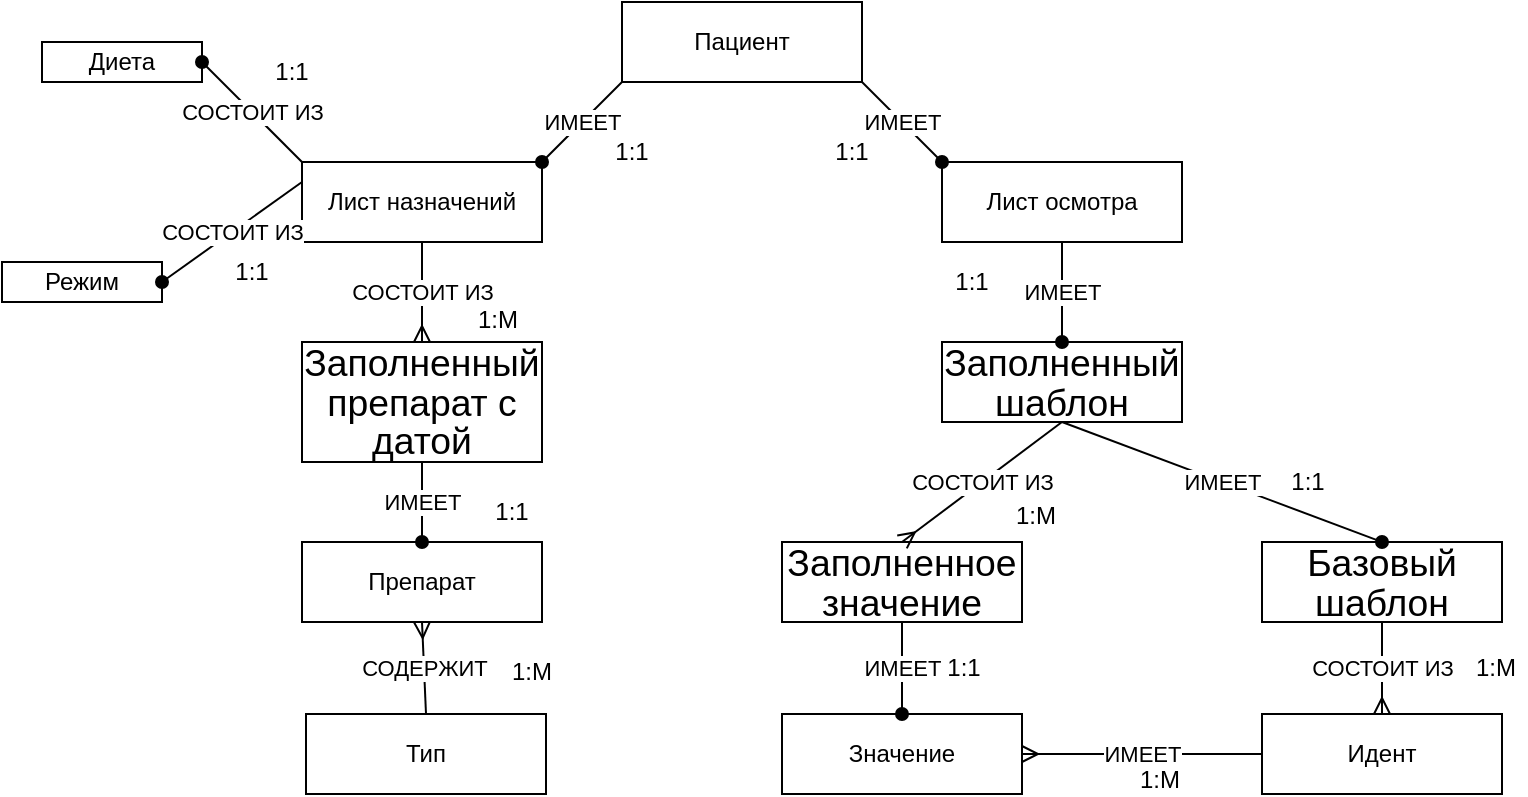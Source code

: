 <mxfile version="20.6.0" type="github">
  <diagram id="yDbGZ-jpoOIZYtK_G1Hy" name="Page-1">
    <mxGraphModel dx="938" dy="555" grid="0" gridSize="10" guides="1" tooltips="1" connect="1" arrows="1" fold="1" page="1" pageScale="1" pageWidth="827" pageHeight="1169" math="0" shadow="0">
      <root>
        <mxCell id="0" />
        <mxCell id="1" parent="0" />
        <mxCell id="HWeYRR4KEOsxDTRH1MZ7-1" value="Пациент" style="rounded=0;whiteSpace=wrap;html=1;" vertex="1" parent="1">
          <mxGeometry x="343" y="220" width="120" height="40" as="geometry" />
        </mxCell>
        <mxCell id="HWeYRR4KEOsxDTRH1MZ7-2" value="Лист назначений" style="rounded=0;whiteSpace=wrap;html=1;" vertex="1" parent="1">
          <mxGeometry x="183" y="300" width="120" height="40" as="geometry" />
        </mxCell>
        <mxCell id="HWeYRR4KEOsxDTRH1MZ7-3" value="Лист осмотра" style="rounded=0;whiteSpace=wrap;html=1;" vertex="1" parent="1">
          <mxGeometry x="503" y="300" width="120" height="40" as="geometry" />
        </mxCell>
        <mxCell id="HWeYRR4KEOsxDTRH1MZ7-4" value="" style="endArrow=oval;html=1;rounded=0;exitX=1;exitY=1;exitDx=0;exitDy=0;entryX=0;entryY=0;entryDx=0;entryDy=0;endFill=1;" edge="1" parent="1" source="HWeYRR4KEOsxDTRH1MZ7-1" target="HWeYRR4KEOsxDTRH1MZ7-3">
          <mxGeometry relative="1" as="geometry">
            <mxPoint x="373" y="390" as="sourcePoint" />
            <mxPoint x="473" y="390" as="targetPoint" />
          </mxGeometry>
        </mxCell>
        <mxCell id="HWeYRR4KEOsxDTRH1MZ7-5" value="ИМЕЕТ" style="edgeLabel;resizable=0;html=1;align=center;verticalAlign=middle;" connectable="0" vertex="1" parent="HWeYRR4KEOsxDTRH1MZ7-4">
          <mxGeometry relative="1" as="geometry" />
        </mxCell>
        <mxCell id="HWeYRR4KEOsxDTRH1MZ7-6" value="" style="endArrow=oval;html=1;rounded=0;exitX=0;exitY=1;exitDx=0;exitDy=0;entryX=1;entryY=0;entryDx=0;entryDy=0;endFill=1;" edge="1" parent="1" source="HWeYRR4KEOsxDTRH1MZ7-1" target="HWeYRR4KEOsxDTRH1MZ7-2">
          <mxGeometry relative="1" as="geometry">
            <mxPoint x="373" y="390" as="sourcePoint" />
            <mxPoint x="473" y="390" as="targetPoint" />
          </mxGeometry>
        </mxCell>
        <mxCell id="HWeYRR4KEOsxDTRH1MZ7-7" value="ИМЕЕТ" style="edgeLabel;resizable=0;html=1;align=center;verticalAlign=middle;" connectable="0" vertex="1" parent="HWeYRR4KEOsxDTRH1MZ7-6">
          <mxGeometry relative="1" as="geometry" />
        </mxCell>
        <mxCell id="HWeYRR4KEOsxDTRH1MZ7-8" value="1:1&lt;br&gt;" style="text;html=1;strokeColor=none;fillColor=none;align=center;verticalAlign=middle;whiteSpace=wrap;rounded=0;" vertex="1" parent="1">
          <mxGeometry x="333" y="290" width="30" height="10" as="geometry" />
        </mxCell>
        <mxCell id="HWeYRR4KEOsxDTRH1MZ7-9" value="1:1&lt;br&gt;" style="text;html=1;strokeColor=none;fillColor=none;align=center;verticalAlign=middle;whiteSpace=wrap;rounded=0;" vertex="1" parent="1">
          <mxGeometry x="443" y="290" width="30" height="10" as="geometry" />
        </mxCell>
        <mxCell id="HWeYRR4KEOsxDTRH1MZ7-10" value="Режим&lt;span style=&quot;color: rgba(0, 0, 0, 0); font-family: monospace; font-size: 0px; text-align: start;&quot;&gt;%3CmxGraphModel%3E%3Croot%3E%3CmxCell%20id%3D%220%22%2F%3E%3CmxCell%20id%3D%221%22%20parent%3D%220%22%2F%3E%3CmxCell%20id%3D%222%22%20value%3D%221%3A1%26lt%3Bbr%26gt%3B%22%20style%3D%22text%3Bhtml%3D1%3BstrokeColor%3Dnone%3BfillColor%3Dnone%3Balign%3Dcenter%3BverticalAlign%3Dmiddle%3BwhiteSpace%3Dwrap%3Brounded%3D0%3B%22%20vertex%3D%221%22%20parent%3D%221%22%3E%3CmxGeometry%20x%3D%22310%22%20y%3D%22270%22%20width%3D%2230%22%20height%3D%2210%22%20as%3D%22geometry%22%2F%3E%3C%2FmxCell%3E%3C%2Froot%3E%3C%2FmxGraphModel%3E&lt;/span&gt;" style="rounded=0;whiteSpace=wrap;html=1;" vertex="1" parent="1">
          <mxGeometry x="33" y="350" width="80" height="20" as="geometry" />
        </mxCell>
        <mxCell id="HWeYRR4KEOsxDTRH1MZ7-11" value="Диета" style="rounded=0;whiteSpace=wrap;html=1;" vertex="1" parent="1">
          <mxGeometry x="53" y="240" width="80" height="20" as="geometry" />
        </mxCell>
        <mxCell id="HWeYRR4KEOsxDTRH1MZ7-12" value="" style="endArrow=oval;html=1;rounded=0;exitX=0;exitY=0;exitDx=0;exitDy=0;entryX=1;entryY=0.5;entryDx=0;entryDy=0;endFill=1;" edge="1" parent="1" source="HWeYRR4KEOsxDTRH1MZ7-2" target="HWeYRR4KEOsxDTRH1MZ7-11">
          <mxGeometry relative="1" as="geometry">
            <mxPoint x="393" y="400" as="sourcePoint" />
            <mxPoint x="493" y="400" as="targetPoint" />
            <Array as="points">
              <mxPoint x="153" y="270" />
            </Array>
          </mxGeometry>
        </mxCell>
        <mxCell id="HWeYRR4KEOsxDTRH1MZ7-13" value="СОСТОИТ ИЗ" style="edgeLabel;resizable=0;html=1;align=center;verticalAlign=middle;" connectable="0" vertex="1" parent="HWeYRR4KEOsxDTRH1MZ7-12">
          <mxGeometry relative="1" as="geometry" />
        </mxCell>
        <mxCell id="HWeYRR4KEOsxDTRH1MZ7-14" value="" style="endArrow=oval;html=1;rounded=0;entryX=1;entryY=0.5;entryDx=0;entryDy=0;endFill=1;" edge="1" parent="1" target="HWeYRR4KEOsxDTRH1MZ7-10">
          <mxGeometry relative="1" as="geometry">
            <mxPoint x="183" y="310" as="sourcePoint" />
            <mxPoint x="123" y="290" as="targetPoint" />
            <Array as="points" />
          </mxGeometry>
        </mxCell>
        <mxCell id="HWeYRR4KEOsxDTRH1MZ7-15" value="СОСТОИТ ИЗ" style="edgeLabel;resizable=0;html=1;align=center;verticalAlign=middle;" connectable="0" vertex="1" parent="HWeYRR4KEOsxDTRH1MZ7-14">
          <mxGeometry relative="1" as="geometry" />
        </mxCell>
        <mxCell id="HWeYRR4KEOsxDTRH1MZ7-16" value="&lt;span style=&quot;font-size:14.0pt;line-height:107%;&lt;br/&gt;font-family:&amp;quot;Times New Roman&amp;quot;,&amp;quot;serif&amp;quot;;mso-fareast-font-family:Calibri;&lt;br/&gt;mso-fareast-theme-font:minor-latin;mso-ansi-language:RU;mso-fareast-language:&lt;br/&gt;EN-US;mso-bidi-language:AR-SA&quot;&gt;Заполненный препарат с датой&lt;/span&gt;" style="rounded=0;whiteSpace=wrap;html=1;" vertex="1" parent="1">
          <mxGeometry x="183" y="390" width="120" height="60" as="geometry" />
        </mxCell>
        <mxCell id="HWeYRR4KEOsxDTRH1MZ7-17" value="1:1&lt;br&gt;" style="text;html=1;strokeColor=none;fillColor=none;align=center;verticalAlign=middle;whiteSpace=wrap;rounded=0;" vertex="1" parent="1">
          <mxGeometry x="163" y="250" width="30" height="10" as="geometry" />
        </mxCell>
        <mxCell id="HWeYRR4KEOsxDTRH1MZ7-18" value="1:1&lt;br&gt;" style="text;html=1;strokeColor=none;fillColor=none;align=center;verticalAlign=middle;whiteSpace=wrap;rounded=0;" vertex="1" parent="1">
          <mxGeometry x="143" y="350" width="30" height="10" as="geometry" />
        </mxCell>
        <mxCell id="HWeYRR4KEOsxDTRH1MZ7-19" value="" style="endArrow=ERmany;html=1;rounded=0;exitX=0.5;exitY=1;exitDx=0;exitDy=0;entryX=0.5;entryY=0;entryDx=0;entryDy=0;endFill=0;" edge="1" parent="1" source="HWeYRR4KEOsxDTRH1MZ7-2" target="HWeYRR4KEOsxDTRH1MZ7-16">
          <mxGeometry relative="1" as="geometry">
            <mxPoint x="323" y="400" as="sourcePoint" />
            <mxPoint x="423" y="400" as="targetPoint" />
          </mxGeometry>
        </mxCell>
        <mxCell id="HWeYRR4KEOsxDTRH1MZ7-20" value="СОСТОИТ ИЗ" style="edgeLabel;resizable=0;html=1;align=center;verticalAlign=middle;" connectable="0" vertex="1" parent="HWeYRR4KEOsxDTRH1MZ7-19">
          <mxGeometry relative="1" as="geometry" />
        </mxCell>
        <mxCell id="HWeYRR4KEOsxDTRH1MZ7-21" value="1:М&lt;br&gt;" style="text;html=1;strokeColor=none;fillColor=none;align=center;verticalAlign=middle;whiteSpace=wrap;rounded=0;" vertex="1" parent="1">
          <mxGeometry x="266" y="374" width="30" height="10" as="geometry" />
        </mxCell>
        <mxCell id="HWeYRR4KEOsxDTRH1MZ7-22" value="&lt;span&gt;Препарат&lt;/span&gt;" style="rounded=0;whiteSpace=wrap;html=1;" vertex="1" parent="1">
          <mxGeometry x="183" y="490" width="120" height="40" as="geometry" />
        </mxCell>
        <mxCell id="HWeYRR4KEOsxDTRH1MZ7-24" value="&lt;span&gt;Тип&lt;/span&gt;" style="rounded=0;whiteSpace=wrap;html=1;" vertex="1" parent="1">
          <mxGeometry x="185" y="576" width="120" height="40" as="geometry" />
        </mxCell>
        <mxCell id="HWeYRR4KEOsxDTRH1MZ7-27" value="" style="endArrow=oval;html=1;rounded=0;exitX=0.5;exitY=1;exitDx=0;exitDy=0;entryX=0.5;entryY=0;entryDx=0;entryDy=0;endFill=1;" edge="1" parent="1" source="HWeYRR4KEOsxDTRH1MZ7-16" target="HWeYRR4KEOsxDTRH1MZ7-22">
          <mxGeometry relative="1" as="geometry">
            <mxPoint x="323" y="520" as="sourcePoint" />
            <mxPoint x="423" y="520" as="targetPoint" />
          </mxGeometry>
        </mxCell>
        <mxCell id="HWeYRR4KEOsxDTRH1MZ7-28" value="ИМЕЕТ" style="edgeLabel;resizable=0;html=1;align=center;verticalAlign=middle;" connectable="0" vertex="1" parent="HWeYRR4KEOsxDTRH1MZ7-27">
          <mxGeometry relative="1" as="geometry" />
        </mxCell>
        <mxCell id="HWeYRR4KEOsxDTRH1MZ7-31" value="" style="endArrow=ERmany;html=1;rounded=0;exitX=0.5;exitY=0;exitDx=0;exitDy=0;entryX=0.5;entryY=1;entryDx=0;entryDy=0;endFill=0;" edge="1" parent="1" source="HWeYRR4KEOsxDTRH1MZ7-24" target="HWeYRR4KEOsxDTRH1MZ7-22">
          <mxGeometry relative="1" as="geometry">
            <mxPoint x="323" y="520" as="sourcePoint" />
            <mxPoint x="423" y="520" as="targetPoint" />
          </mxGeometry>
        </mxCell>
        <mxCell id="HWeYRR4KEOsxDTRH1MZ7-32" value="СОДЕРЖИТ" style="edgeLabel;resizable=0;html=1;align=center;verticalAlign=middle;" connectable="0" vertex="1" parent="HWeYRR4KEOsxDTRH1MZ7-31">
          <mxGeometry relative="1" as="geometry" />
        </mxCell>
        <mxCell id="HWeYRR4KEOsxDTRH1MZ7-33" value="1:М&lt;br&gt;" style="text;html=1;strokeColor=none;fillColor=none;align=center;verticalAlign=middle;whiteSpace=wrap;rounded=0;" vertex="1" parent="1">
          <mxGeometry x="283" y="550" width="30" height="10" as="geometry" />
        </mxCell>
        <mxCell id="HWeYRR4KEOsxDTRH1MZ7-34" value="1:1&lt;br&gt;" style="text;html=1;strokeColor=none;fillColor=none;align=center;verticalAlign=middle;whiteSpace=wrap;rounded=0;" vertex="1" parent="1">
          <mxGeometry x="273" y="470" width="30" height="10" as="geometry" />
        </mxCell>
        <mxCell id="HWeYRR4KEOsxDTRH1MZ7-35" value="&lt;span style=&quot;font-size:14.0pt;line-height:107%;&lt;br/&gt;font-family:&amp;quot;Times New Roman&amp;quot;,&amp;quot;serif&amp;quot;;mso-fareast-font-family:Calibri;&lt;br/&gt;mso-fareast-theme-font:minor-latin;mso-ansi-language:RU;mso-fareast-language:&lt;br/&gt;EN-US;mso-bidi-language:AR-SA&quot;&gt;Заполненный шаблон&lt;/span&gt;" style="rounded=0;whiteSpace=wrap;html=1;" vertex="1" parent="1">
          <mxGeometry x="503" y="390" width="120" height="40" as="geometry" />
        </mxCell>
        <mxCell id="HWeYRR4KEOsxDTRH1MZ7-36" value="&lt;span style=&quot;font-size:14.0pt;line-height:107%;&lt;br/&gt;font-family:&amp;quot;Times New Roman&amp;quot;,&amp;quot;serif&amp;quot;;mso-fareast-font-family:Calibri;&lt;br/&gt;mso-fareast-theme-font:minor-latin;mso-ansi-language:RU;mso-fareast-language:&lt;br/&gt;EN-US;mso-bidi-language:AR-SA&quot;&gt;Заполненное значение&lt;/span&gt;" style="rounded=0;whiteSpace=wrap;html=1;" vertex="1" parent="1">
          <mxGeometry x="423" y="490" width="120" height="40" as="geometry" />
        </mxCell>
        <mxCell id="HWeYRR4KEOsxDTRH1MZ7-37" value="&lt;span style=&quot;font-size:14.0pt;line-height:107%;&lt;br/&gt;font-family:&amp;quot;Times New Roman&amp;quot;,&amp;quot;serif&amp;quot;;mso-fareast-font-family:Calibri;&lt;br/&gt;mso-fareast-theme-font:minor-latin;mso-ansi-language:RU;mso-fareast-language:&lt;br/&gt;EN-US;mso-bidi-language:AR-SA&quot;&gt;Базовый шаблон&lt;/span&gt;" style="rounded=0;whiteSpace=wrap;html=1;" vertex="1" parent="1">
          <mxGeometry x="663" y="490" width="120" height="40" as="geometry" />
        </mxCell>
        <mxCell id="HWeYRR4KEOsxDTRH1MZ7-38" style="edgeStyle=orthogonalEdgeStyle;rounded=0;orthogonalLoop=1;jettySize=auto;html=1;exitX=0.5;exitY=1;exitDx=0;exitDy=0;endArrow=ERmany;endFill=0;" edge="1" parent="1" source="HWeYRR4KEOsxDTRH1MZ7-37" target="HWeYRR4KEOsxDTRH1MZ7-37">
          <mxGeometry relative="1" as="geometry" />
        </mxCell>
        <mxCell id="HWeYRR4KEOsxDTRH1MZ7-39" value="Идент" style="rounded=0;whiteSpace=wrap;html=1;" vertex="1" parent="1">
          <mxGeometry x="663" y="576" width="120" height="40" as="geometry" />
        </mxCell>
        <mxCell id="HWeYRR4KEOsxDTRH1MZ7-40" value="Значение" style="rounded=0;whiteSpace=wrap;html=1;" vertex="1" parent="1">
          <mxGeometry x="423" y="576" width="120" height="40" as="geometry" />
        </mxCell>
        <mxCell id="HWeYRR4KEOsxDTRH1MZ7-41" value="" style="endArrow=ERmany;html=1;rounded=0;entryX=1;entryY=0.5;entryDx=0;entryDy=0;exitX=0;exitY=0.5;exitDx=0;exitDy=0;endFill=0;" edge="1" parent="1" source="HWeYRR4KEOsxDTRH1MZ7-39" target="HWeYRR4KEOsxDTRH1MZ7-40">
          <mxGeometry relative="1" as="geometry">
            <mxPoint x="443" y="450" as="sourcePoint" />
            <mxPoint x="543" y="450" as="targetPoint" />
          </mxGeometry>
        </mxCell>
        <mxCell id="HWeYRR4KEOsxDTRH1MZ7-42" value="ИМЕЕТ" style="edgeLabel;resizable=0;html=1;align=center;verticalAlign=middle;" connectable="0" vertex="1" parent="HWeYRR4KEOsxDTRH1MZ7-41">
          <mxGeometry relative="1" as="geometry" />
        </mxCell>
        <mxCell id="HWeYRR4KEOsxDTRH1MZ7-43" value="1:М&lt;br&gt;" style="text;html=1;strokeColor=none;fillColor=none;align=center;verticalAlign=middle;whiteSpace=wrap;rounded=0;" vertex="1" parent="1">
          <mxGeometry x="597" y="604" width="30" height="10" as="geometry" />
        </mxCell>
        <mxCell id="HWeYRR4KEOsxDTRH1MZ7-44" value="" style="endArrow=ERmany;html=1;rounded=0;entryX=0.5;entryY=0;entryDx=0;entryDy=0;endFill=0;exitX=0.5;exitY=1;exitDx=0;exitDy=0;" edge="1" parent="1" source="HWeYRR4KEOsxDTRH1MZ7-37" target="HWeYRR4KEOsxDTRH1MZ7-39">
          <mxGeometry relative="1" as="geometry">
            <mxPoint x="723" y="500" as="sourcePoint" />
            <mxPoint x="593" y="610" as="targetPoint" />
          </mxGeometry>
        </mxCell>
        <mxCell id="HWeYRR4KEOsxDTRH1MZ7-45" value="СОСТОИТ ИЗ&lt;br&gt;" style="edgeLabel;resizable=0;html=1;align=center;verticalAlign=middle;" connectable="0" vertex="1" parent="HWeYRR4KEOsxDTRH1MZ7-44">
          <mxGeometry relative="1" as="geometry" />
        </mxCell>
        <mxCell id="HWeYRR4KEOsxDTRH1MZ7-46" value="1:М&lt;br&gt;" style="text;html=1;strokeColor=none;fillColor=none;align=center;verticalAlign=middle;whiteSpace=wrap;rounded=0;" vertex="1" parent="1">
          <mxGeometry x="765" y="548" width="30" height="10" as="geometry" />
        </mxCell>
        <mxCell id="HWeYRR4KEOsxDTRH1MZ7-47" value="" style="endArrow=ERmany;html=1;rounded=0;entryX=0.5;entryY=0;entryDx=0;entryDy=0;endFill=0;exitX=0.5;exitY=1;exitDx=0;exitDy=0;" edge="1" parent="1" source="HWeYRR4KEOsxDTRH1MZ7-35" target="HWeYRR4KEOsxDTRH1MZ7-36">
          <mxGeometry relative="1" as="geometry">
            <mxPoint x="473" y="420" as="sourcePoint" />
            <mxPoint x="403" y="460" as="targetPoint" />
          </mxGeometry>
        </mxCell>
        <mxCell id="HWeYRR4KEOsxDTRH1MZ7-48" value="СОСТОИТ ИЗ&lt;br&gt;" style="edgeLabel;resizable=0;html=1;align=center;verticalAlign=middle;" connectable="0" vertex="1" parent="HWeYRR4KEOsxDTRH1MZ7-47">
          <mxGeometry relative="1" as="geometry" />
        </mxCell>
        <mxCell id="HWeYRR4KEOsxDTRH1MZ7-49" value="1:М&lt;br&gt;" style="text;html=1;strokeColor=none;fillColor=none;align=center;verticalAlign=middle;whiteSpace=wrap;rounded=0;" vertex="1" parent="1">
          <mxGeometry x="535" y="472" width="30" height="10" as="geometry" />
        </mxCell>
        <mxCell id="HWeYRR4KEOsxDTRH1MZ7-50" value="" style="endArrow=oval;html=1;rounded=0;exitX=0.5;exitY=1;exitDx=0;exitDy=0;entryX=0.5;entryY=0;entryDx=0;entryDy=0;endFill=1;" edge="1" parent="1" source="HWeYRR4KEOsxDTRH1MZ7-3" target="HWeYRR4KEOsxDTRH1MZ7-35">
          <mxGeometry relative="1" as="geometry">
            <mxPoint x="443" y="440" as="sourcePoint" />
            <mxPoint x="543" y="440" as="targetPoint" />
            <Array as="points" />
          </mxGeometry>
        </mxCell>
        <mxCell id="HWeYRR4KEOsxDTRH1MZ7-51" value="ИМЕЕТ" style="edgeLabel;resizable=0;html=1;align=center;verticalAlign=middle;" connectable="0" vertex="1" parent="HWeYRR4KEOsxDTRH1MZ7-50">
          <mxGeometry relative="1" as="geometry" />
        </mxCell>
        <mxCell id="HWeYRR4KEOsxDTRH1MZ7-52" value="1:1&lt;br&gt;" style="text;html=1;strokeColor=none;fillColor=none;align=center;verticalAlign=middle;whiteSpace=wrap;rounded=0;" vertex="1" parent="1">
          <mxGeometry x="503" y="355" width="30" height="10" as="geometry" />
        </mxCell>
        <mxCell id="HWeYRR4KEOsxDTRH1MZ7-53" value="" style="endArrow=oval;html=1;rounded=0;exitX=0.5;exitY=1;exitDx=0;exitDy=0;entryX=0.5;entryY=0;entryDx=0;entryDy=0;endFill=1;" edge="1" parent="1" source="HWeYRR4KEOsxDTRH1MZ7-35" target="HWeYRR4KEOsxDTRH1MZ7-37">
          <mxGeometry relative="1" as="geometry">
            <mxPoint x="573" y="350" as="sourcePoint" />
            <mxPoint x="493" y="390" as="targetPoint" />
            <Array as="points" />
          </mxGeometry>
        </mxCell>
        <mxCell id="HWeYRR4KEOsxDTRH1MZ7-54" value="ИМЕЕТ" style="edgeLabel;resizable=0;html=1;align=center;verticalAlign=middle;" connectable="0" vertex="1" parent="HWeYRR4KEOsxDTRH1MZ7-53">
          <mxGeometry relative="1" as="geometry" />
        </mxCell>
        <mxCell id="HWeYRR4KEOsxDTRH1MZ7-56" value="1:1&lt;br&gt;" style="text;html=1;strokeColor=none;fillColor=none;align=center;verticalAlign=middle;whiteSpace=wrap;rounded=0;" vertex="1" parent="1">
          <mxGeometry x="671" y="455" width="30" height="10" as="geometry" />
        </mxCell>
        <mxCell id="HWeYRR4KEOsxDTRH1MZ7-57" value="" style="endArrow=oval;html=1;rounded=0;entryX=0.5;entryY=0;entryDx=0;entryDy=0;exitX=0.5;exitY=1;exitDx=0;exitDy=0;endFill=1;" edge="1" parent="1" source="HWeYRR4KEOsxDTRH1MZ7-36" target="HWeYRR4KEOsxDTRH1MZ7-40">
          <mxGeometry relative="1" as="geometry">
            <mxPoint x="333" y="440" as="sourcePoint" />
            <mxPoint x="433" y="440" as="targetPoint" />
          </mxGeometry>
        </mxCell>
        <mxCell id="HWeYRR4KEOsxDTRH1MZ7-58" value="ИМЕЕТ" style="edgeLabel;resizable=0;html=1;align=center;verticalAlign=middle;" connectable="0" vertex="1" parent="HWeYRR4KEOsxDTRH1MZ7-57">
          <mxGeometry relative="1" as="geometry" />
        </mxCell>
        <mxCell id="HWeYRR4KEOsxDTRH1MZ7-59" value="1:1&lt;br&gt;" style="text;html=1;strokeColor=none;fillColor=none;align=center;verticalAlign=middle;whiteSpace=wrap;rounded=0;" vertex="1" parent="1">
          <mxGeometry x="499" y="548" width="30" height="10" as="geometry" />
        </mxCell>
      </root>
    </mxGraphModel>
  </diagram>
</mxfile>
